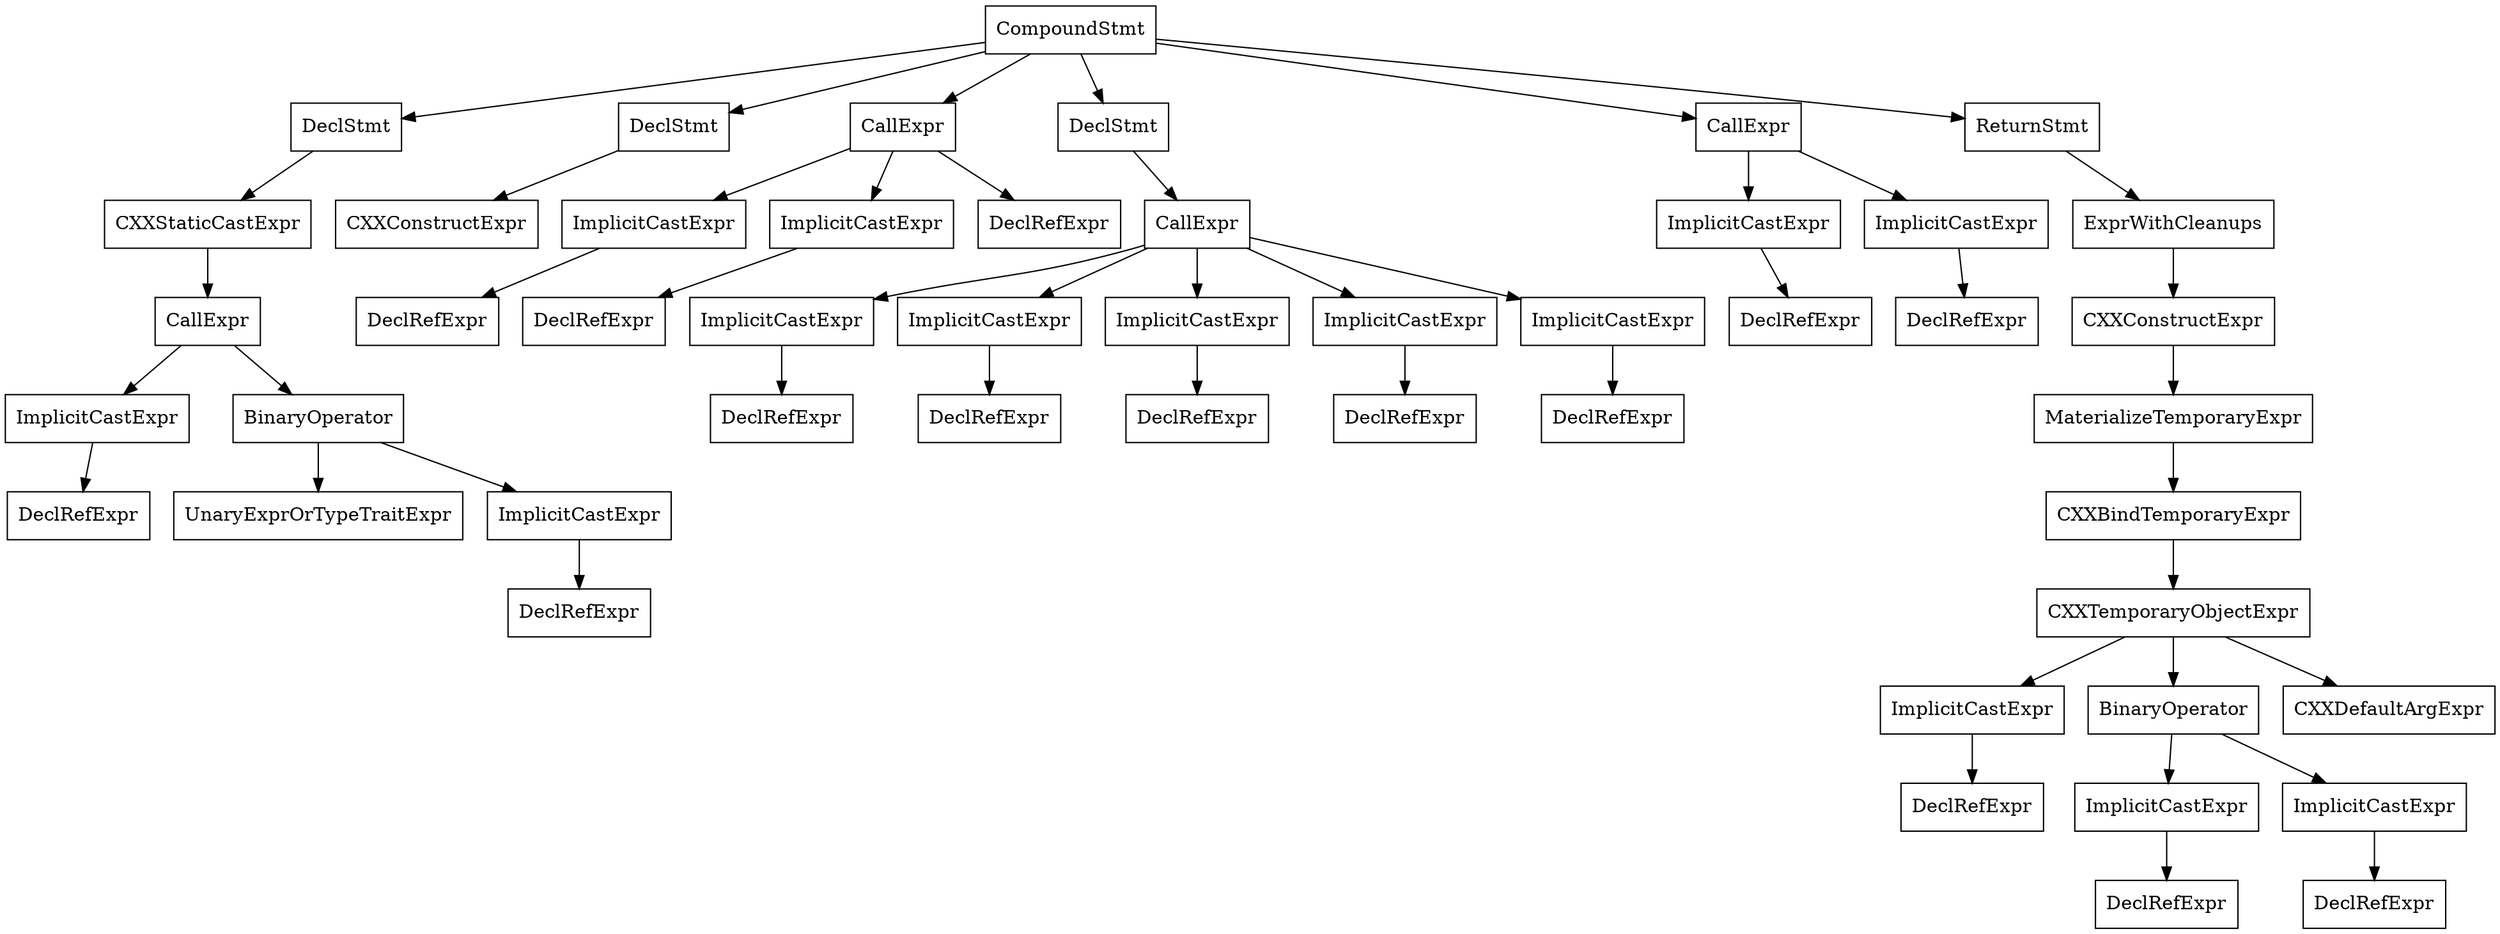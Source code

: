 digraph unnamed {

	Node0x555c0ef6f5a8 [shape=record,label="{CompoundStmt}"];
	Node0x555c0ef6f5a8 -> Node0x555c0ef5b198;
	Node0x555c0ef6f5a8 -> Node0x555c0ef5b240;
	Node0x555c0ef6f5a8 -> Node0x555c0ef5b2b0;
	Node0x555c0ef6f5a8 -> Node0x555c0ef5b510;
	Node0x555c0ef6f5a8 -> Node0x555c0ef5b560;
	Node0x555c0ef6f5a8 -> Node0x555c0ef6f598;
	Node0x555c0ef5b198 [shape=record,label="{DeclStmt}"];
	Node0x555c0ef5b198 -> Node0x555c0ef5b168;
	Node0x555c0ef5b168 [shape=record,label="{CXXStaticCastExpr}"];
	Node0x555c0ef5b168 -> Node0x555c0ef5b140;
	Node0x555c0ef5b140 [shape=record,label="{CallExpr}"];
	Node0x555c0ef5b140 -> Node0x555c0ef5b128;
	Node0x555c0ef5b140 -> Node0x555c0ef5b108;
	Node0x555c0ef5b128 [shape=record,label="{ImplicitCastExpr}"];
	Node0x555c0ef5b128 -> Node0x555c0eb374c0;
	Node0x555c0eb374c0 [shape=record,label="{DeclRefExpr}"];
	Node0x555c0ef5b108 [shape=record,label="{BinaryOperator}"];
	Node0x555c0ef5b108 -> Node0x555c0ef5b0b0;
	Node0x555c0ef5b108 -> Node0x555c0ef5b0f0;
	Node0x555c0ef5b0b0 [shape=record,label="{UnaryExprOrTypeTraitExpr}"];
	Node0x555c0ef5b0f0 [shape=record,label="{ImplicitCastExpr}"];
	Node0x555c0ef5b0f0 -> Node0x555c0ef5b0d0;
	Node0x555c0ef5b0d0 [shape=record,label="{DeclRefExpr}"];
	Node0x555c0ef5b240 [shape=record,label="{DeclStmt}"];
	Node0x555c0ef5b240 -> Node0x555c0ef5b218;
	Node0x555c0ef5b218 [shape=record,label="{CXXConstructExpr}"];
	Node0x555c0ef5b2b0 [shape=record,label="{CallExpr}"];
	Node0x555c0ef5b2b0 -> Node0x555c0ef5b298;
	Node0x555c0ef5b2b0 -> Node0x555c0ef5b2e0;
	Node0x555c0ef5b2b0 -> Node0x555c0ef5b278;
	Node0x555c0ef5b298 [shape=record,label="{ImplicitCastExpr}"];
	Node0x555c0ef5b298 -> Node0x555c0eb376e8;
	Node0x555c0eb376e8 [shape=record,label="{DeclRefExpr}"];
	Node0x555c0ef5b2e0 [shape=record,label="{ImplicitCastExpr}"];
	Node0x555c0ef5b2e0 -> Node0x555c0ef5b258;
	Node0x555c0ef5b258 [shape=record,label="{DeclRefExpr}"];
	Node0x555c0ef5b278 [shape=record,label="{DeclRefExpr}"];
	Node0x555c0ef5b510 [shape=record,label="{DeclStmt}"];
	Node0x555c0ef5b510 -> Node0x555c0ef5b418;
	Node0x555c0ef5b418 [shape=record,label="{CallExpr}"];
	Node0x555c0ef5b418 -> Node0x555c0ef5b400;
	Node0x555c0ef5b418 -> Node0x555c0ef5b458;
	Node0x555c0ef5b418 -> Node0x555c0ef5b470;
	Node0x555c0ef5b418 -> Node0x555c0ef5b488;
	Node0x555c0ef5b418 -> Node0x555c0ef5b4a0;
	Node0x555c0ef5b400 [shape=record,label="{ImplicitCastExpr}"];
	Node0x555c0ef5b400 -> Node0x555c0ef5b360;
	Node0x555c0ef5b360 [shape=record,label="{DeclRefExpr}"];
	Node0x555c0ef5b458 [shape=record,label="{ImplicitCastExpr}"];
	Node0x555c0ef5b458 -> Node0x555c0ef5b380;
	Node0x555c0ef5b380 [shape=record,label="{DeclRefExpr}"];
	Node0x555c0ef5b470 [shape=record,label="{ImplicitCastExpr}"];
	Node0x555c0ef5b470 -> Node0x555c0ef5b3a0;
	Node0x555c0ef5b3a0 [shape=record,label="{DeclRefExpr}"];
	Node0x555c0ef5b488 [shape=record,label="{ImplicitCastExpr}"];
	Node0x555c0ef5b488 -> Node0x555c0ef5b3c0;
	Node0x555c0ef5b3c0 [shape=record,label="{DeclRefExpr}"];
	Node0x555c0ef5b4a0 [shape=record,label="{ImplicitCastExpr}"];
	Node0x555c0ef5b4a0 -> Node0x555c0ef5b3e0;
	Node0x555c0ef5b3e0 [shape=record,label="{DeclRefExpr}"];
	Node0x555c0ef5b560 [shape=record,label="{CallExpr}"];
	Node0x555c0ef5b560 -> Node0x555c0ef5b548;
	Node0x555c0ef5b560 -> Node0x555c0ef5b588;
	Node0x555c0ef5b548 [shape=record,label="{ImplicitCastExpr}"];
	Node0x555c0ef5b548 -> Node0x555c0eb378f0;
	Node0x555c0eb378f0 [shape=record,label="{DeclRefExpr}"];
	Node0x555c0ef5b588 [shape=record,label="{ImplicitCastExpr}"];
	Node0x555c0ef5b588 -> Node0x555c0ef5b528;
	Node0x555c0ef5b528 [shape=record,label="{DeclRefExpr}"];
	Node0x555c0ef6f598 [shape=record,label="{ReturnStmt}"];
	Node0x555c0ef6f598 -> Node0x555c0ef6f580;
	Node0x555c0ef6f580 [shape=record,label="{ExprWithCleanups}"];
	Node0x555c0ef6f580 -> Node0x555c0ef6f550;
	Node0x555c0ef6f550 [shape=record,label="{CXXConstructExpr}"];
	Node0x555c0ef6f550 -> Node0x555c0ef6f538;
	Node0x555c0ef6f538 [shape=record,label="{MaterializeTemporaryExpr}"];
	Node0x555c0ef6f538 -> Node0x555c0ef6f518;
	Node0x555c0ef6f518 [shape=record,label="{CXXBindTemporaryExpr}"];
	Node0x555c0ef6f518 -> Node0x555c0ef6f4c8;
	Node0x555c0ef6f4c8 [shape=record,label="{CXXTemporaryObjectExpr}"];
	Node0x555c0ef6f4c8 -> Node0x555c0ef6f3b8;
	Node0x555c0ef6f4c8 -> Node0x555c0ef5b688;
	Node0x555c0ef6f4c8 -> Node0x555c0ef6f480;
	Node0x555c0ef6f3b8 [shape=record,label="{ImplicitCastExpr}"];
	Node0x555c0ef6f3b8 -> Node0x555c0ef5b5b0;
	Node0x555c0ef5b5b0 [shape=record,label="{DeclRefExpr}"];
	Node0x555c0ef5b688 [shape=record,label="{BinaryOperator}"];
	Node0x555c0ef5b688 -> Node0x555c0ef5b658;
	Node0x555c0ef5b688 -> Node0x555c0ef5b670;
	Node0x555c0ef5b658 [shape=record,label="{ImplicitCastExpr}"];
	Node0x555c0ef5b658 -> Node0x555c0ef5b618;
	Node0x555c0ef5b618 [shape=record,label="{DeclRefExpr}"];
	Node0x555c0ef5b670 [shape=record,label="{ImplicitCastExpr}"];
	Node0x555c0ef5b670 -> Node0x555c0ef5b638;
	Node0x555c0ef5b638 [shape=record,label="{DeclRefExpr}"];
	Node0x555c0ef6f480 [shape=record,label="{CXXDefaultArgExpr}"];
}
